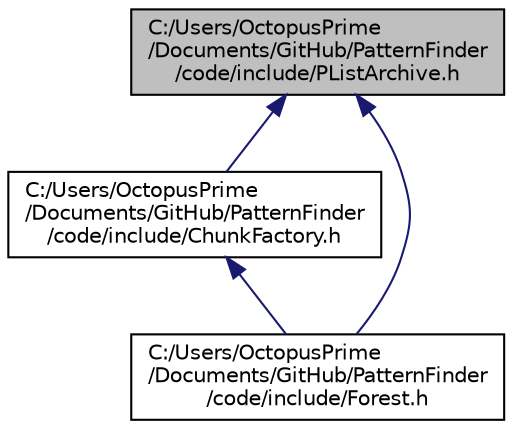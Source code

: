 digraph "C:/Users/OctopusPrime/Documents/GitHub/PatternFinder/code/include/PListArchive.h"
{
  edge [fontname="Helvetica",fontsize="10",labelfontname="Helvetica",labelfontsize="10"];
  node [fontname="Helvetica",fontsize="10",shape=record];
  Node11 [label="C:/Users/OctopusPrime\l/Documents/GitHub/PatternFinder\l/code/include/PListArchive.h",height=0.2,width=0.4,color="black", fillcolor="grey75", style="filled", fontcolor="black"];
  Node11 -> Node12 [dir="back",color="midnightblue",fontsize="10",style="solid",fontname="Helvetica"];
  Node12 [label="C:/Users/OctopusPrime\l/Documents/GitHub/PatternFinder\l/code/include/ChunkFactory.h",height=0.2,width=0.4,color="black", fillcolor="white", style="filled",URL="$ChunkFactory_8h.html",tooltip="Generates files with pattern data. "];
  Node12 -> Node13 [dir="back",color="midnightblue",fontsize="10",style="solid",fontname="Helvetica"];
  Node13 [label="C:/Users/OctopusPrime\l/Documents/GitHub/PatternFinder\l/code/include/Forest.h",height=0.2,width=0.4,color="black", fillcolor="white", style="filled",URL="$Forest_8h.html",tooltip="Contains algorithms to process patterns. "];
  Node11 -> Node13 [dir="back",color="midnightblue",fontsize="10",style="solid",fontname="Helvetica"];
}
